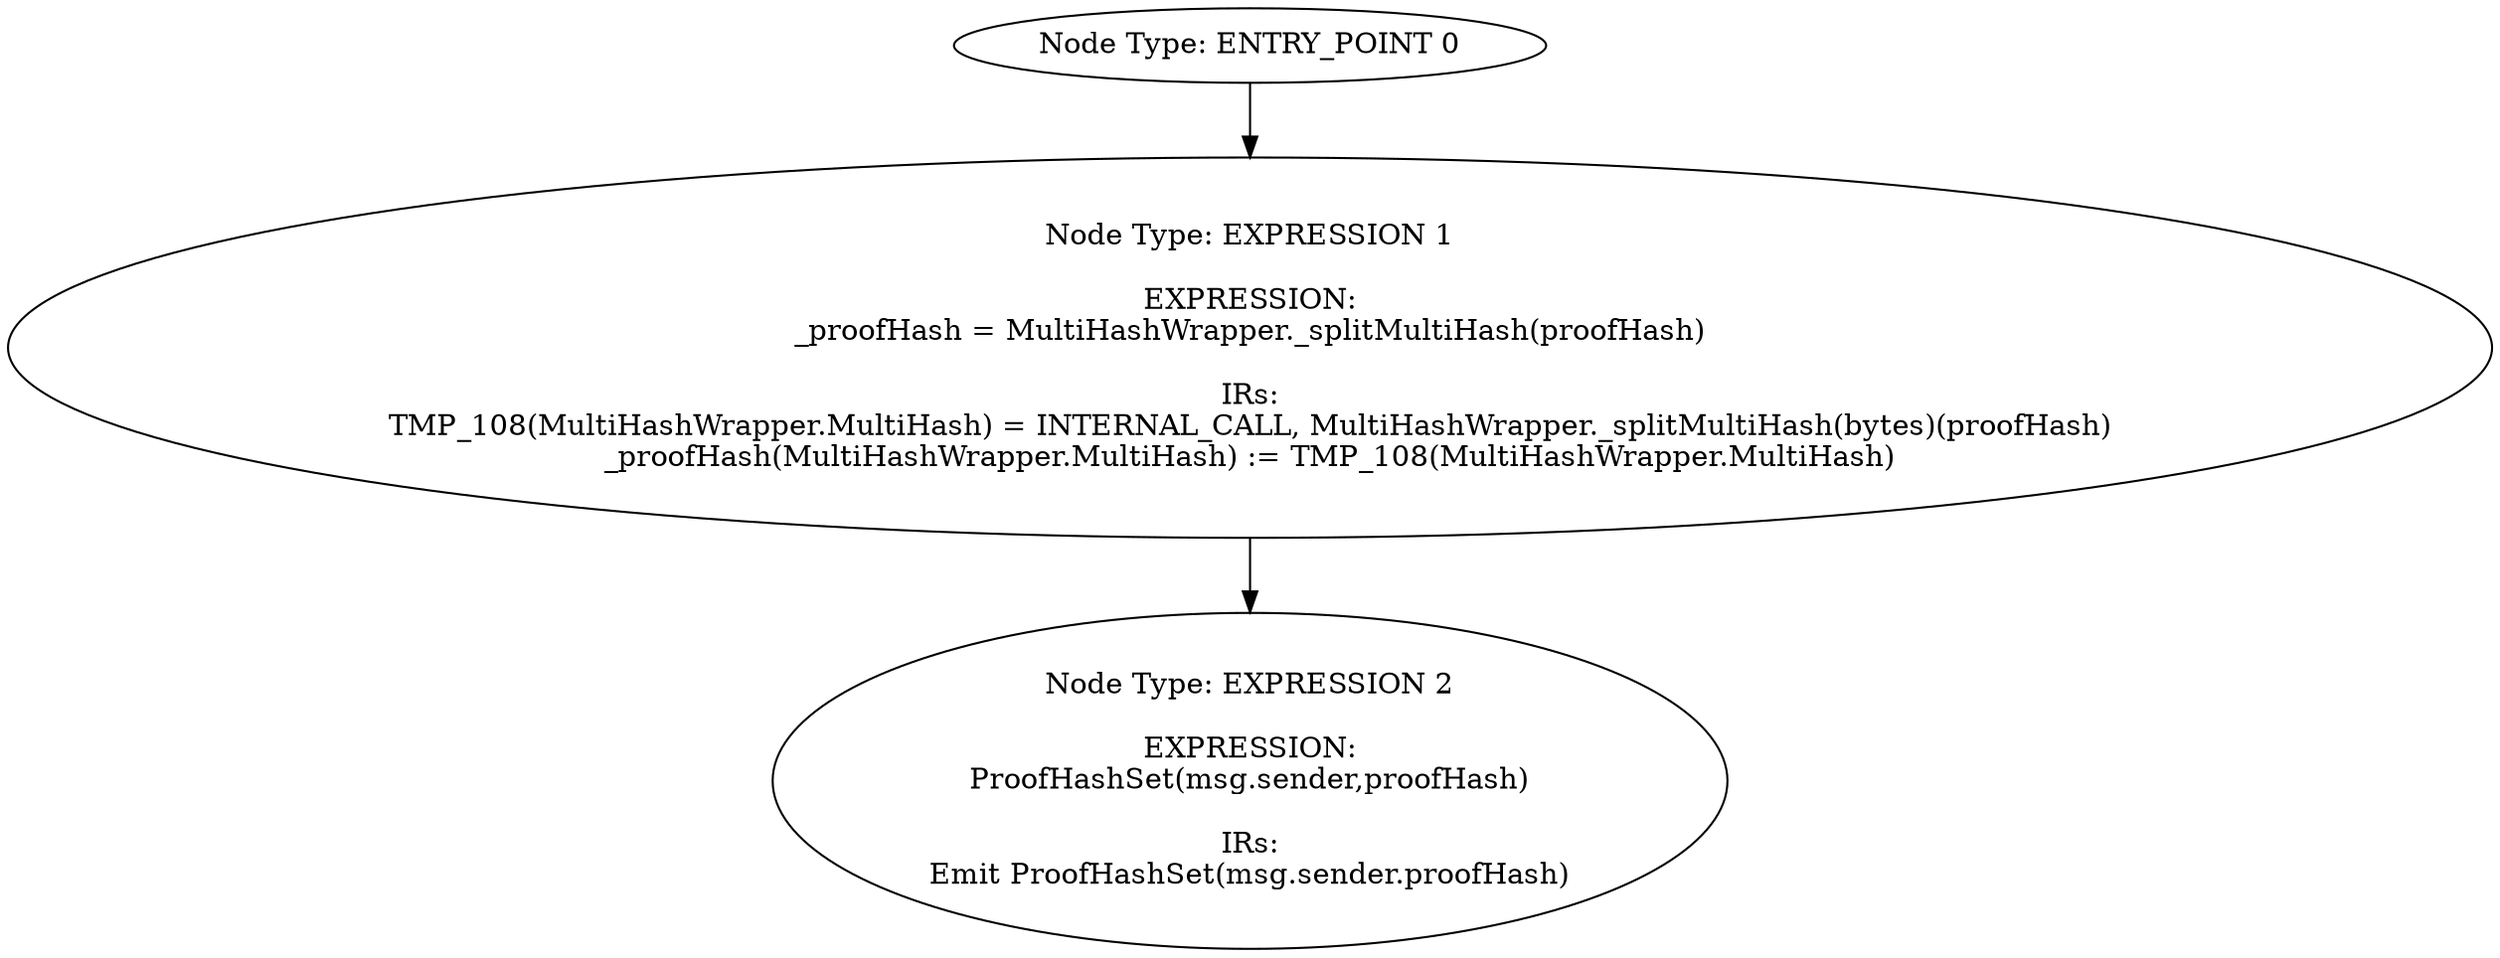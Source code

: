 digraph{
0[label="Node Type: ENTRY_POINT 0
"];
0->1;
1[label="Node Type: EXPRESSION 1

EXPRESSION:
_proofHash = MultiHashWrapper._splitMultiHash(proofHash)

IRs:
TMP_108(MultiHashWrapper.MultiHash) = INTERNAL_CALL, MultiHashWrapper._splitMultiHash(bytes)(proofHash)
_proofHash(MultiHashWrapper.MultiHash) := TMP_108(MultiHashWrapper.MultiHash)"];
1->2;
2[label="Node Type: EXPRESSION 2

EXPRESSION:
ProofHashSet(msg.sender,proofHash)

IRs:
Emit ProofHashSet(msg.sender.proofHash)"];
}
